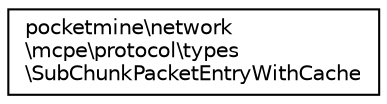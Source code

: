 digraph "Graphical Class Hierarchy"
{
 // INTERACTIVE_SVG=YES
 // LATEX_PDF_SIZE
  edge [fontname="Helvetica",fontsize="10",labelfontname="Helvetica",labelfontsize="10"];
  node [fontname="Helvetica",fontsize="10",shape=record];
  rankdir="LR";
  Node0 [label="pocketmine\\network\l\\mcpe\\protocol\\types\l\\SubChunkPacketEntryWithCache",height=0.2,width=0.4,color="black", fillcolor="white", style="filled",URL="$d2/d3b/classpocketmine_1_1network_1_1mcpe_1_1protocol_1_1types_1_1_sub_chunk_packet_entry_with_cache.html",tooltip=" "];
}
